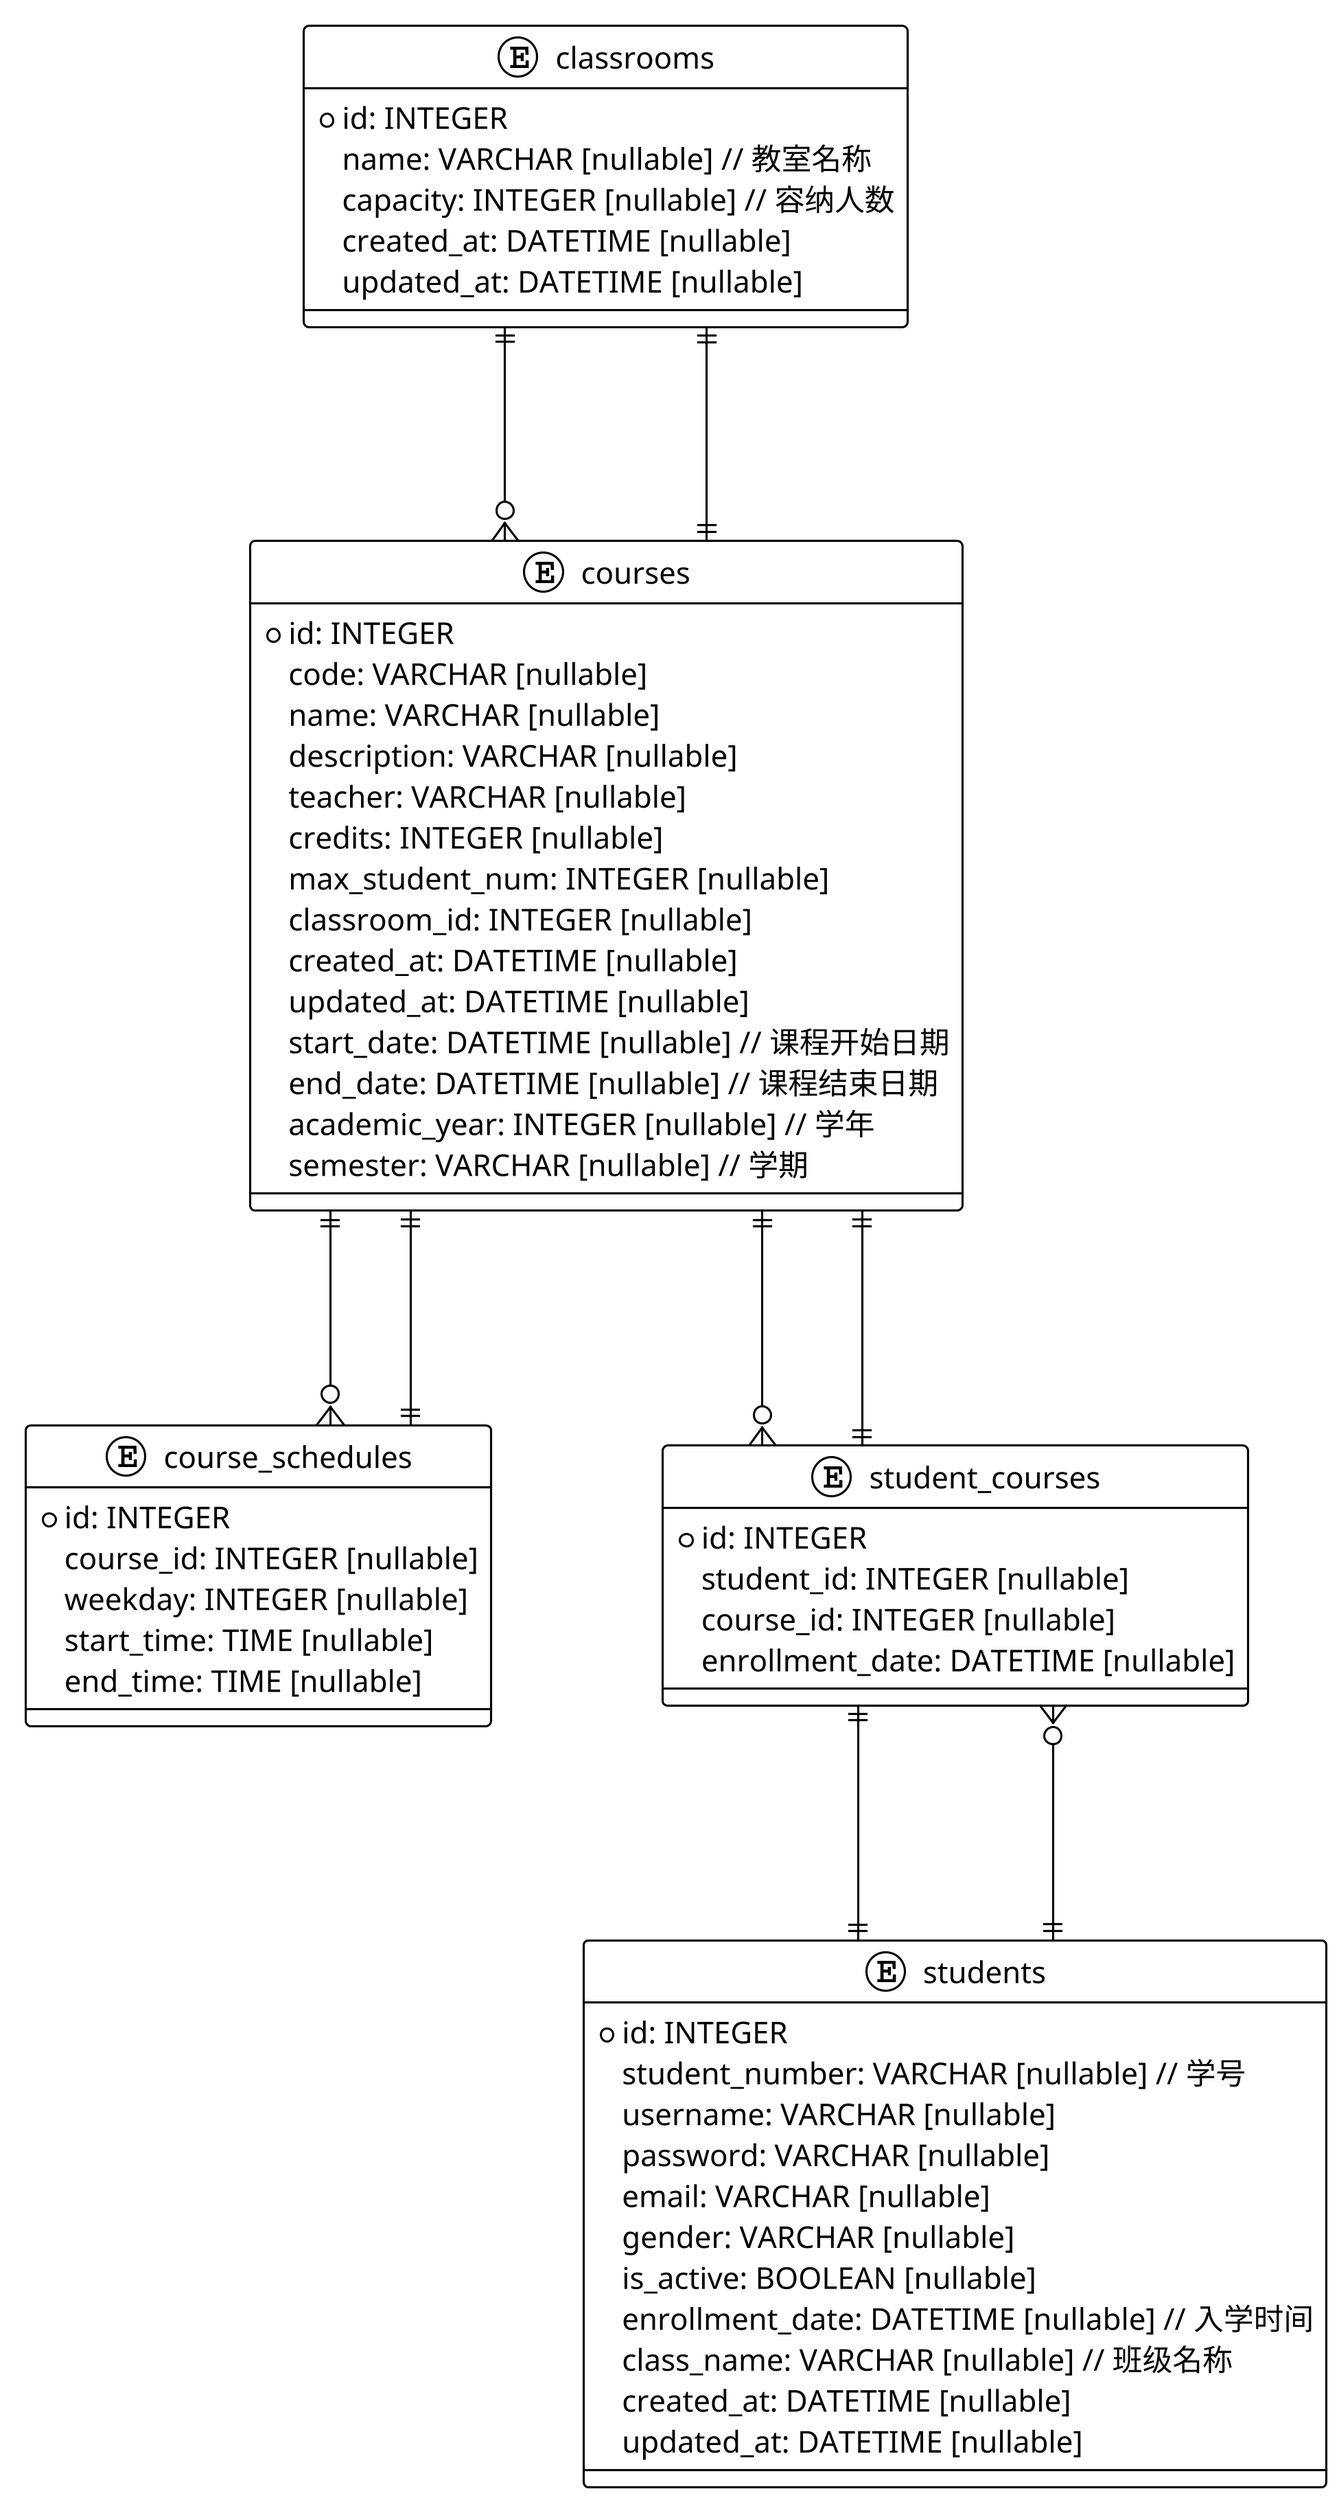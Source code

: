 @startuml

!theme plain
skinparam linetype ortho
skinparam rankdir TB
skinparam dpi 300
skinparam nodesep 80
skinparam ranksep 100

entity "classrooms" as classrooms {
  + id: INTEGER
  name: VARCHAR [nullable] // 教室名称
  capacity: INTEGER [nullable] // 容纳人数
  created_at: DATETIME [nullable] 
  updated_at: DATETIME [nullable] 
}

entity "courses" as courses {
  + id: INTEGER
  code: VARCHAR [nullable] 
  name: VARCHAR [nullable] 
  description: VARCHAR [nullable] 
  teacher: VARCHAR [nullable] 
  credits: INTEGER [nullable] 
  max_student_num: INTEGER [nullable] 
  classroom_id: INTEGER [nullable] 
  created_at: DATETIME [nullable] 
  updated_at: DATETIME [nullable] 
  start_date: DATETIME [nullable] // 课程开始日期
  end_date: DATETIME [nullable] // 课程结束日期
  academic_year: INTEGER [nullable] // 学年
  semester: VARCHAR [nullable] // 学期
}

entity "course_schedules" as course_schedules {
  + id: INTEGER
  course_id: INTEGER [nullable] 
  weekday: INTEGER [nullable] 
  start_time: TIME [nullable] 
  end_time: TIME [nullable] 
}

entity "student_courses" as student_courses {
  + id: INTEGER
  student_id: INTEGER [nullable] 
  course_id: INTEGER [nullable] 
  enrollment_date: DATETIME [nullable] 
}

entity "students" as students {
  + id: INTEGER
  student_number: VARCHAR [nullable] // 学号
  username: VARCHAR [nullable] 
  password: VARCHAR [nullable] 
  email: VARCHAR [nullable] 
  gender: VARCHAR [nullable] 
  is_active: BOOLEAN [nullable] 
  enrollment_date: DATETIME [nullable] // 入学时间
  class_name: VARCHAR [nullable] // 班级名称
  created_at: DATETIME [nullable] 
  updated_at: DATETIME [nullable] 
}

"classrooms" ||--o{ "courses"
"courses" ||--o{ "student_courses"
"courses" ||--o{ "course_schedules"
"courses" ||--|| "classrooms"
"course_schedules" ||--|| "courses"
"student_courses" ||--|| "students"
"student_courses" ||--|| "courses"
"students" ||--o{ "student_courses"

@enduml
